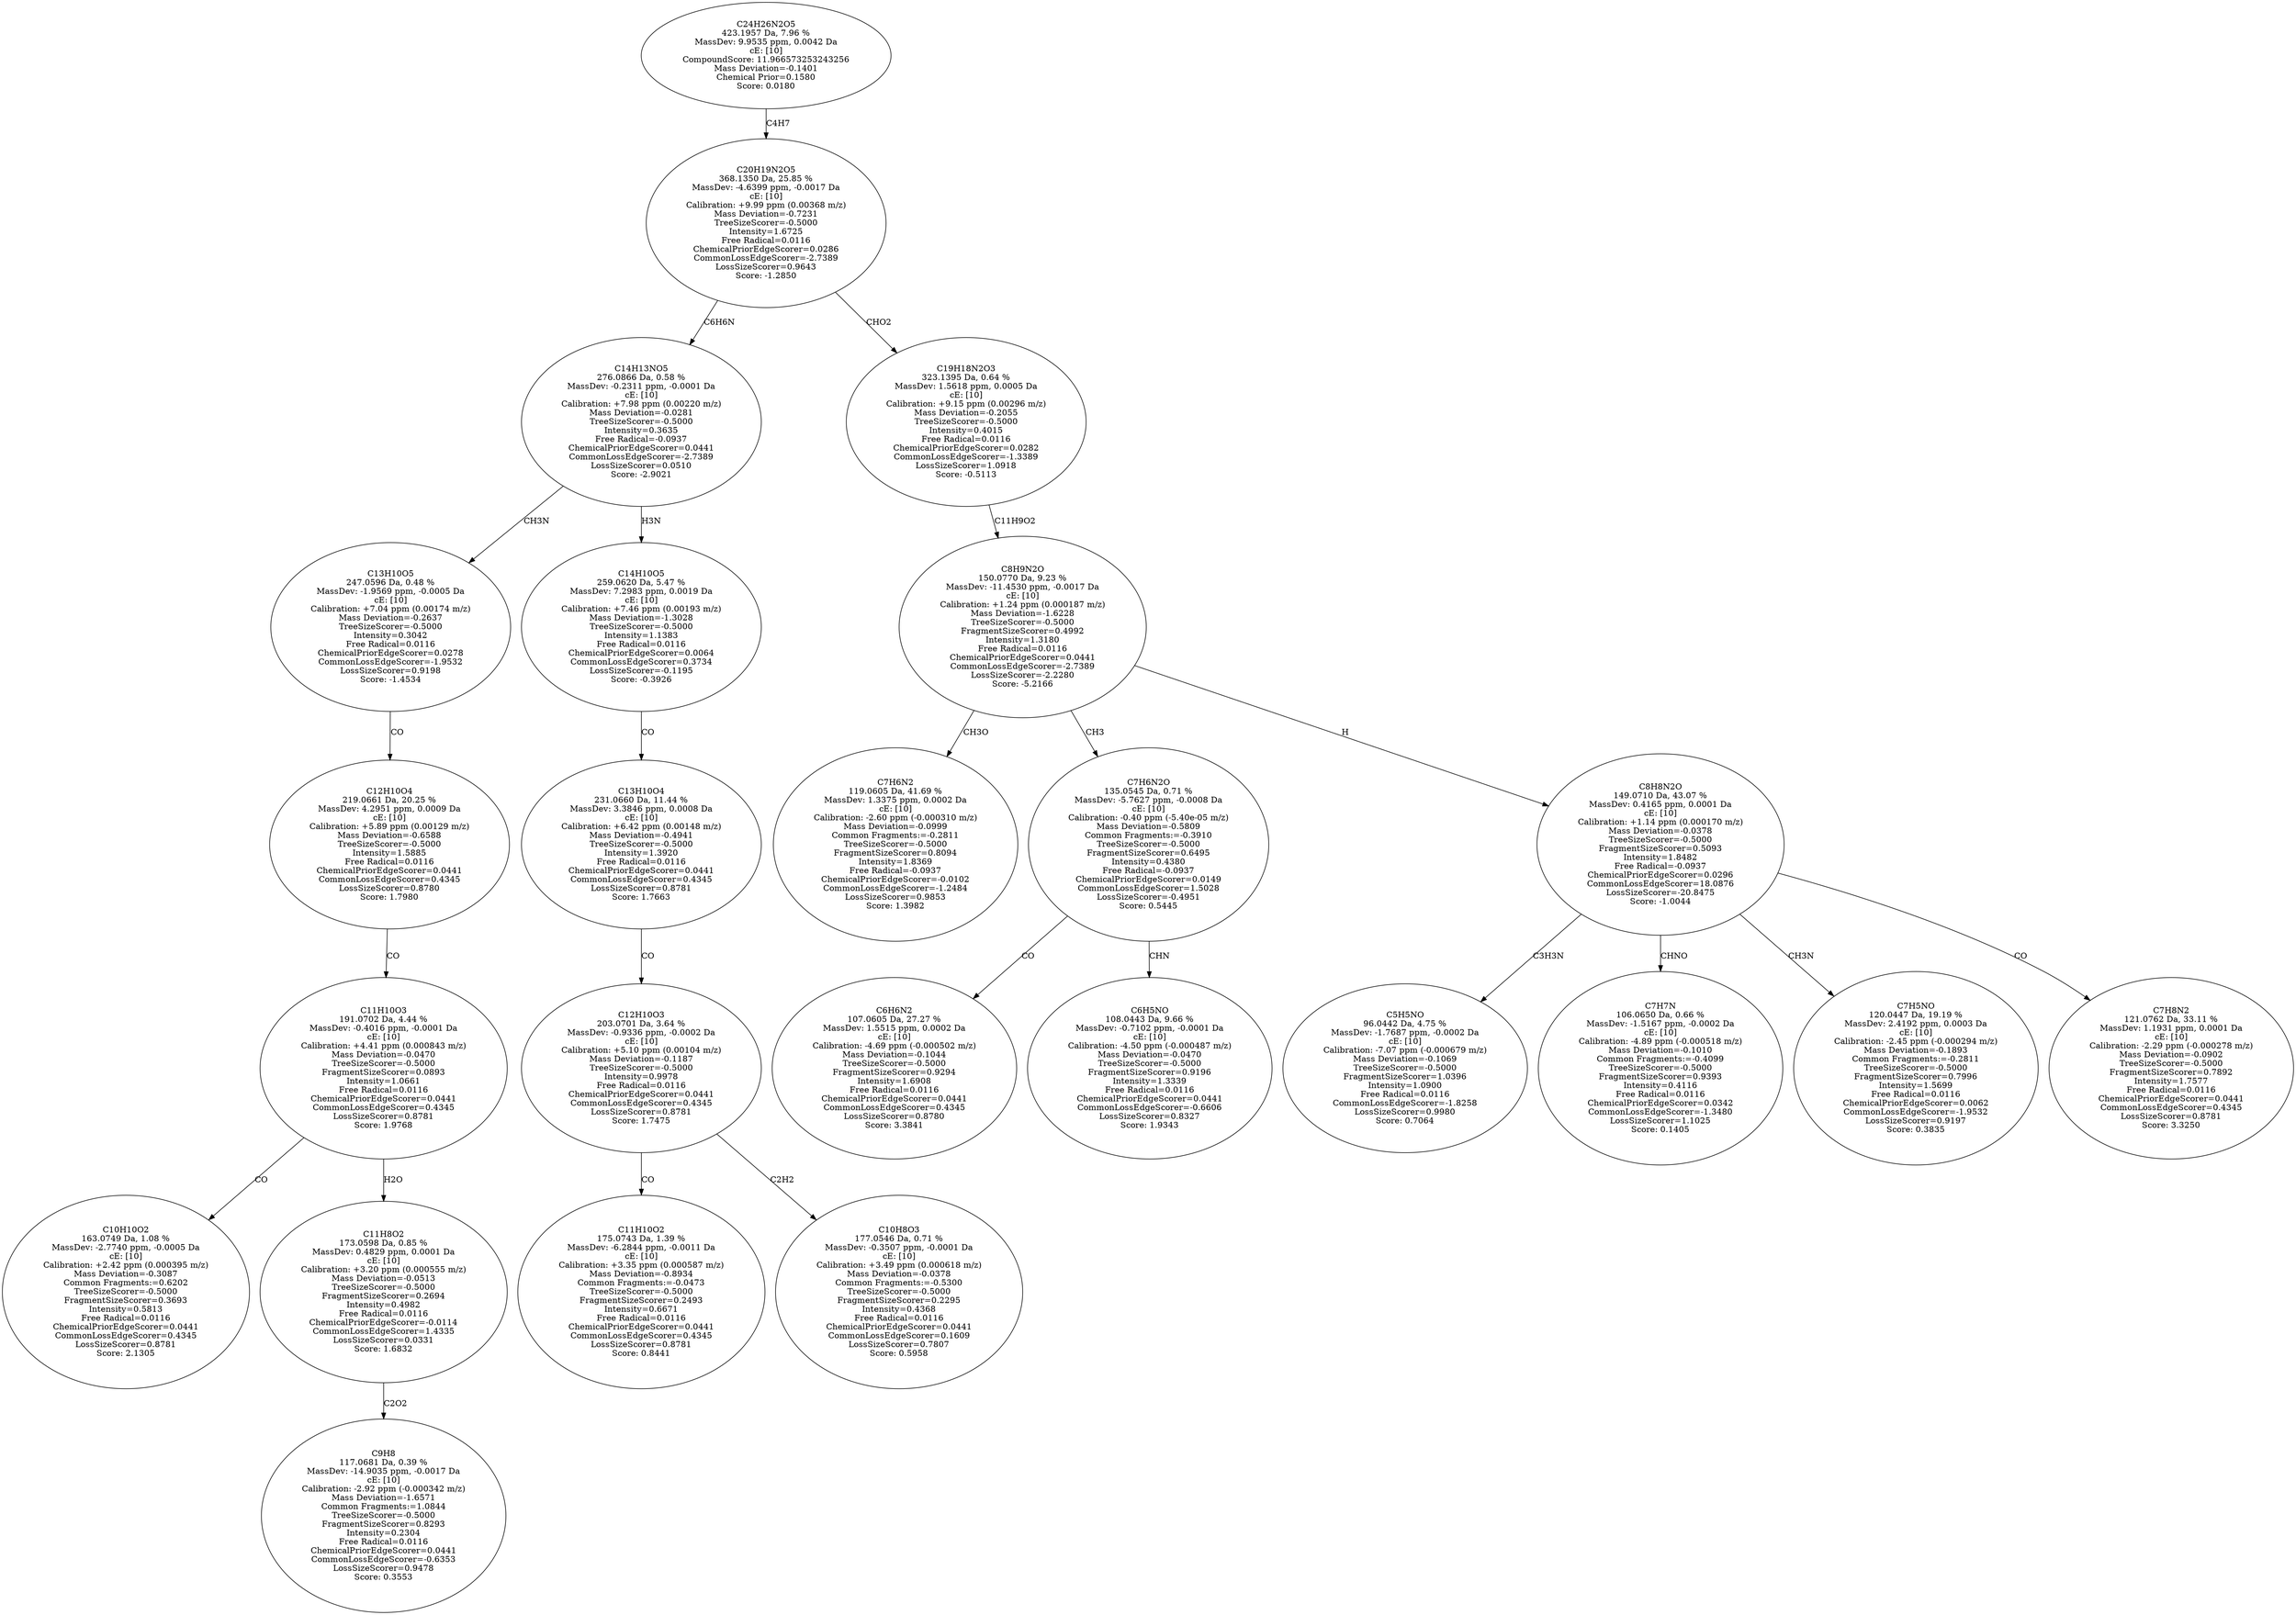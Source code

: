 strict digraph {
v1 [label="C10H10O2\n163.0749 Da, 1.08 %\nMassDev: -2.7740 ppm, -0.0005 Da\ncE: [10]\nCalibration: +2.42 ppm (0.000395 m/z)\nMass Deviation=-0.3087\nCommon Fragments:=0.6202\nTreeSizeScorer=-0.5000\nFragmentSizeScorer=0.3693\nIntensity=0.5813\nFree Radical=0.0116\nChemicalPriorEdgeScorer=0.0441\nCommonLossEdgeScorer=0.4345\nLossSizeScorer=0.8781\nScore: 2.1305"];
v2 [label="C9H8\n117.0681 Da, 0.39 %\nMassDev: -14.9035 ppm, -0.0017 Da\ncE: [10]\nCalibration: -2.92 ppm (-0.000342 m/z)\nMass Deviation=-1.6571\nCommon Fragments:=1.0844\nTreeSizeScorer=-0.5000\nFragmentSizeScorer=0.8293\nIntensity=0.2304\nFree Radical=0.0116\nChemicalPriorEdgeScorer=0.0441\nCommonLossEdgeScorer=-0.6353\nLossSizeScorer=0.9478\nScore: 0.3553"];
v3 [label="C11H8O2\n173.0598 Da, 0.85 %\nMassDev: 0.4829 ppm, 0.0001 Da\ncE: [10]\nCalibration: +3.20 ppm (0.000555 m/z)\nMass Deviation=-0.0513\nTreeSizeScorer=-0.5000\nFragmentSizeScorer=0.2694\nIntensity=0.4982\nFree Radical=0.0116\nChemicalPriorEdgeScorer=-0.0114\nCommonLossEdgeScorer=1.4335\nLossSizeScorer=0.0331\nScore: 1.6832"];
v4 [label="C11H10O3\n191.0702 Da, 4.44 %\nMassDev: -0.4016 ppm, -0.0001 Da\ncE: [10]\nCalibration: +4.41 ppm (0.000843 m/z)\nMass Deviation=-0.0470\nTreeSizeScorer=-0.5000\nFragmentSizeScorer=0.0893\nIntensity=1.0661\nFree Radical=0.0116\nChemicalPriorEdgeScorer=0.0441\nCommonLossEdgeScorer=0.4345\nLossSizeScorer=0.8781\nScore: 1.9768"];
v5 [label="C12H10O4\n219.0661 Da, 20.25 %\nMassDev: 4.2951 ppm, 0.0009 Da\ncE: [10]\nCalibration: +5.89 ppm (0.00129 m/z)\nMass Deviation=-0.6588\nTreeSizeScorer=-0.5000\nIntensity=1.5885\nFree Radical=0.0116\nChemicalPriorEdgeScorer=0.0441\nCommonLossEdgeScorer=0.4345\nLossSizeScorer=0.8780\nScore: 1.7980"];
v6 [label="C13H10O5\n247.0596 Da, 0.48 %\nMassDev: -1.9569 ppm, -0.0005 Da\ncE: [10]\nCalibration: +7.04 ppm (0.00174 m/z)\nMass Deviation=-0.2637\nTreeSizeScorer=-0.5000\nIntensity=0.3042\nFree Radical=0.0116\nChemicalPriorEdgeScorer=0.0278\nCommonLossEdgeScorer=-1.9532\nLossSizeScorer=0.9198\nScore: -1.4534"];
v7 [label="C11H10O2\n175.0743 Da, 1.39 %\nMassDev: -6.2844 ppm, -0.0011 Da\ncE: [10]\nCalibration: +3.35 ppm (0.000587 m/z)\nMass Deviation=-0.8934\nCommon Fragments:=-0.0473\nTreeSizeScorer=-0.5000\nFragmentSizeScorer=0.2493\nIntensity=0.6671\nFree Radical=0.0116\nChemicalPriorEdgeScorer=0.0441\nCommonLossEdgeScorer=0.4345\nLossSizeScorer=0.8781\nScore: 0.8441"];
v8 [label="C10H8O3\n177.0546 Da, 0.71 %\nMassDev: -0.3507 ppm, -0.0001 Da\ncE: [10]\nCalibration: +3.49 ppm (0.000618 m/z)\nMass Deviation=-0.0378\nCommon Fragments:=-0.5300\nTreeSizeScorer=-0.5000\nFragmentSizeScorer=0.2295\nIntensity=0.4368\nFree Radical=0.0116\nChemicalPriorEdgeScorer=0.0441\nCommonLossEdgeScorer=0.1609\nLossSizeScorer=0.7807\nScore: 0.5958"];
v9 [label="C12H10O3\n203.0701 Da, 3.64 %\nMassDev: -0.9336 ppm, -0.0002 Da\ncE: [10]\nCalibration: +5.10 ppm (0.00104 m/z)\nMass Deviation=-0.1187\nTreeSizeScorer=-0.5000\nIntensity=0.9978\nFree Radical=0.0116\nChemicalPriorEdgeScorer=0.0441\nCommonLossEdgeScorer=0.4345\nLossSizeScorer=0.8781\nScore: 1.7475"];
v10 [label="C13H10O4\n231.0660 Da, 11.44 %\nMassDev: 3.3846 ppm, 0.0008 Da\ncE: [10]\nCalibration: +6.42 ppm (0.00148 m/z)\nMass Deviation=-0.4941\nTreeSizeScorer=-0.5000\nIntensity=1.3920\nFree Radical=0.0116\nChemicalPriorEdgeScorer=0.0441\nCommonLossEdgeScorer=0.4345\nLossSizeScorer=0.8781\nScore: 1.7663"];
v11 [label="C14H10O5\n259.0620 Da, 5.47 %\nMassDev: 7.2983 ppm, 0.0019 Da\ncE: [10]\nCalibration: +7.46 ppm (0.00193 m/z)\nMass Deviation=-1.3028\nTreeSizeScorer=-0.5000\nIntensity=1.1383\nFree Radical=0.0116\nChemicalPriorEdgeScorer=0.0064\nCommonLossEdgeScorer=0.3734\nLossSizeScorer=-0.1195\nScore: -0.3926"];
v12 [label="C14H13NO5\n276.0866 Da, 0.58 %\nMassDev: -0.2311 ppm, -0.0001 Da\ncE: [10]\nCalibration: +7.98 ppm (0.00220 m/z)\nMass Deviation=-0.0281\nTreeSizeScorer=-0.5000\nIntensity=0.3635\nFree Radical=-0.0937\nChemicalPriorEdgeScorer=0.0441\nCommonLossEdgeScorer=-2.7389\nLossSizeScorer=0.0510\nScore: -2.9021"];
v13 [label="C7H6N2\n119.0605 Da, 41.69 %\nMassDev: 1.3375 ppm, 0.0002 Da\ncE: [10]\nCalibration: -2.60 ppm (-0.000310 m/z)\nMass Deviation=-0.0999\nCommon Fragments:=-0.2811\nTreeSizeScorer=-0.5000\nFragmentSizeScorer=0.8094\nIntensity=1.8369\nFree Radical=-0.0937\nChemicalPriorEdgeScorer=-0.0102\nCommonLossEdgeScorer=-1.2484\nLossSizeScorer=0.9853\nScore: 1.3982"];
v14 [label="C6H6N2\n107.0605 Da, 27.27 %\nMassDev: 1.5515 ppm, 0.0002 Da\ncE: [10]\nCalibration: -4.69 ppm (-0.000502 m/z)\nMass Deviation=-0.1044\nTreeSizeScorer=-0.5000\nFragmentSizeScorer=0.9294\nIntensity=1.6908\nFree Radical=0.0116\nChemicalPriorEdgeScorer=0.0441\nCommonLossEdgeScorer=0.4345\nLossSizeScorer=0.8780\nScore: 3.3841"];
v15 [label="C6H5NO\n108.0443 Da, 9.66 %\nMassDev: -0.7102 ppm, -0.0001 Da\ncE: [10]\nCalibration: -4.50 ppm (-0.000487 m/z)\nMass Deviation=-0.0470\nTreeSizeScorer=-0.5000\nFragmentSizeScorer=0.9196\nIntensity=1.3339\nFree Radical=0.0116\nChemicalPriorEdgeScorer=0.0441\nCommonLossEdgeScorer=-0.6606\nLossSizeScorer=0.8327\nScore: 1.9343"];
v16 [label="C7H6N2O\n135.0545 Da, 0.71 %\nMassDev: -5.7627 ppm, -0.0008 Da\ncE: [10]\nCalibration: -0.40 ppm (-5.40e-05 m/z)\nMass Deviation=-0.5809\nCommon Fragments:=-0.3910\nTreeSizeScorer=-0.5000\nFragmentSizeScorer=0.6495\nIntensity=0.4380\nFree Radical=-0.0937\nChemicalPriorEdgeScorer=0.0149\nCommonLossEdgeScorer=1.5028\nLossSizeScorer=-0.4951\nScore: 0.5445"];
v17 [label="C5H5NO\n96.0442 Da, 4.75 %\nMassDev: -1.7687 ppm, -0.0002 Da\ncE: [10]\nCalibration: -7.07 ppm (-0.000679 m/z)\nMass Deviation=-0.1069\nTreeSizeScorer=-0.5000\nFragmentSizeScorer=1.0396\nIntensity=1.0900\nFree Radical=0.0116\nCommonLossEdgeScorer=-1.8258\nLossSizeScorer=0.9980\nScore: 0.7064"];
v18 [label="C7H7N\n106.0650 Da, 0.66 %\nMassDev: -1.5167 ppm, -0.0002 Da\ncE: [10]\nCalibration: -4.89 ppm (-0.000518 m/z)\nMass Deviation=-0.1010\nCommon Fragments:=-0.4099\nTreeSizeScorer=-0.5000\nFragmentSizeScorer=0.9393\nIntensity=0.4116\nFree Radical=0.0116\nChemicalPriorEdgeScorer=0.0342\nCommonLossEdgeScorer=-1.3480\nLossSizeScorer=1.1025\nScore: 0.1405"];
v19 [label="C7H5NO\n120.0447 Da, 19.19 %\nMassDev: 2.4192 ppm, 0.0003 Da\ncE: [10]\nCalibration: -2.45 ppm (-0.000294 m/z)\nMass Deviation=-0.1893\nCommon Fragments:=-0.2811\nTreeSizeScorer=-0.5000\nFragmentSizeScorer=0.7996\nIntensity=1.5699\nFree Radical=0.0116\nChemicalPriorEdgeScorer=0.0062\nCommonLossEdgeScorer=-1.9532\nLossSizeScorer=0.9197\nScore: 0.3835"];
v20 [label="C7H8N2\n121.0762 Da, 33.11 %\nMassDev: 1.1931 ppm, 0.0001 Da\ncE: [10]\nCalibration: -2.29 ppm (-0.000278 m/z)\nMass Deviation=-0.0902\nTreeSizeScorer=-0.5000\nFragmentSizeScorer=0.7892\nIntensity=1.7577\nFree Radical=0.0116\nChemicalPriorEdgeScorer=0.0441\nCommonLossEdgeScorer=0.4345\nLossSizeScorer=0.8781\nScore: 3.3250"];
v21 [label="C8H8N2O\n149.0710 Da, 43.07 %\nMassDev: 0.4165 ppm, 0.0001 Da\ncE: [10]\nCalibration: +1.14 ppm (0.000170 m/z)\nMass Deviation=-0.0378\nTreeSizeScorer=-0.5000\nFragmentSizeScorer=0.5093\nIntensity=1.8482\nFree Radical=-0.0937\nChemicalPriorEdgeScorer=0.0296\nCommonLossEdgeScorer=18.0876\nLossSizeScorer=-20.8475\nScore: -1.0044"];
v22 [label="C8H9N2O\n150.0770 Da, 9.23 %\nMassDev: -11.4530 ppm, -0.0017 Da\ncE: [10]\nCalibration: +1.24 ppm (0.000187 m/z)\nMass Deviation=-1.6228\nTreeSizeScorer=-0.5000\nFragmentSizeScorer=0.4992\nIntensity=1.3180\nFree Radical=0.0116\nChemicalPriorEdgeScorer=0.0441\nCommonLossEdgeScorer=-2.7389\nLossSizeScorer=-2.2280\nScore: -5.2166"];
v23 [label="C19H18N2O3\n323.1395 Da, 0.64 %\nMassDev: 1.5618 ppm, 0.0005 Da\ncE: [10]\nCalibration: +9.15 ppm (0.00296 m/z)\nMass Deviation=-0.2055\nTreeSizeScorer=-0.5000\nIntensity=0.4015\nFree Radical=0.0116\nChemicalPriorEdgeScorer=0.0282\nCommonLossEdgeScorer=-1.3389\nLossSizeScorer=1.0918\nScore: -0.5113"];
v24 [label="C20H19N2O5\n368.1350 Da, 25.85 %\nMassDev: -4.6399 ppm, -0.0017 Da\ncE: [10]\nCalibration: +9.99 ppm (0.00368 m/z)\nMass Deviation=-0.7231\nTreeSizeScorer=-0.5000\nIntensity=1.6725\nFree Radical=0.0116\nChemicalPriorEdgeScorer=0.0286\nCommonLossEdgeScorer=-2.7389\nLossSizeScorer=0.9643\nScore: -1.2850"];
v25 [label="C24H26N2O5\n423.1957 Da, 7.96 %\nMassDev: 9.9535 ppm, 0.0042 Da\ncE: [10]\nCompoundScore: 11.966573253243256\nMass Deviation=-0.1401\nChemical Prior=0.1580\nScore: 0.0180"];
v4 -> v1 [label="CO"];
v3 -> v2 [label="C2O2"];
v4 -> v3 [label="H2O"];
v5 -> v4 [label="CO"];
v6 -> v5 [label="CO"];
v12 -> v6 [label="CH3N"];
v9 -> v7 [label="CO"];
v9 -> v8 [label="C2H2"];
v10 -> v9 [label="CO"];
v11 -> v10 [label="CO"];
v12 -> v11 [label="H3N"];
v24 -> v12 [label="C6H6N"];
v22 -> v13 [label="CH3O"];
v16 -> v14 [label="CO"];
v16 -> v15 [label="CHN"];
v22 -> v16 [label="CH3"];
v21 -> v17 [label="C3H3N"];
v21 -> v18 [label="CHNO"];
v21 -> v19 [label="CH3N"];
v21 -> v20 [label="CO"];
v22 -> v21 [label="H"];
v23 -> v22 [label="C11H9O2"];
v24 -> v23 [label="CHO2"];
v25 -> v24 [label="C4H7"];
}